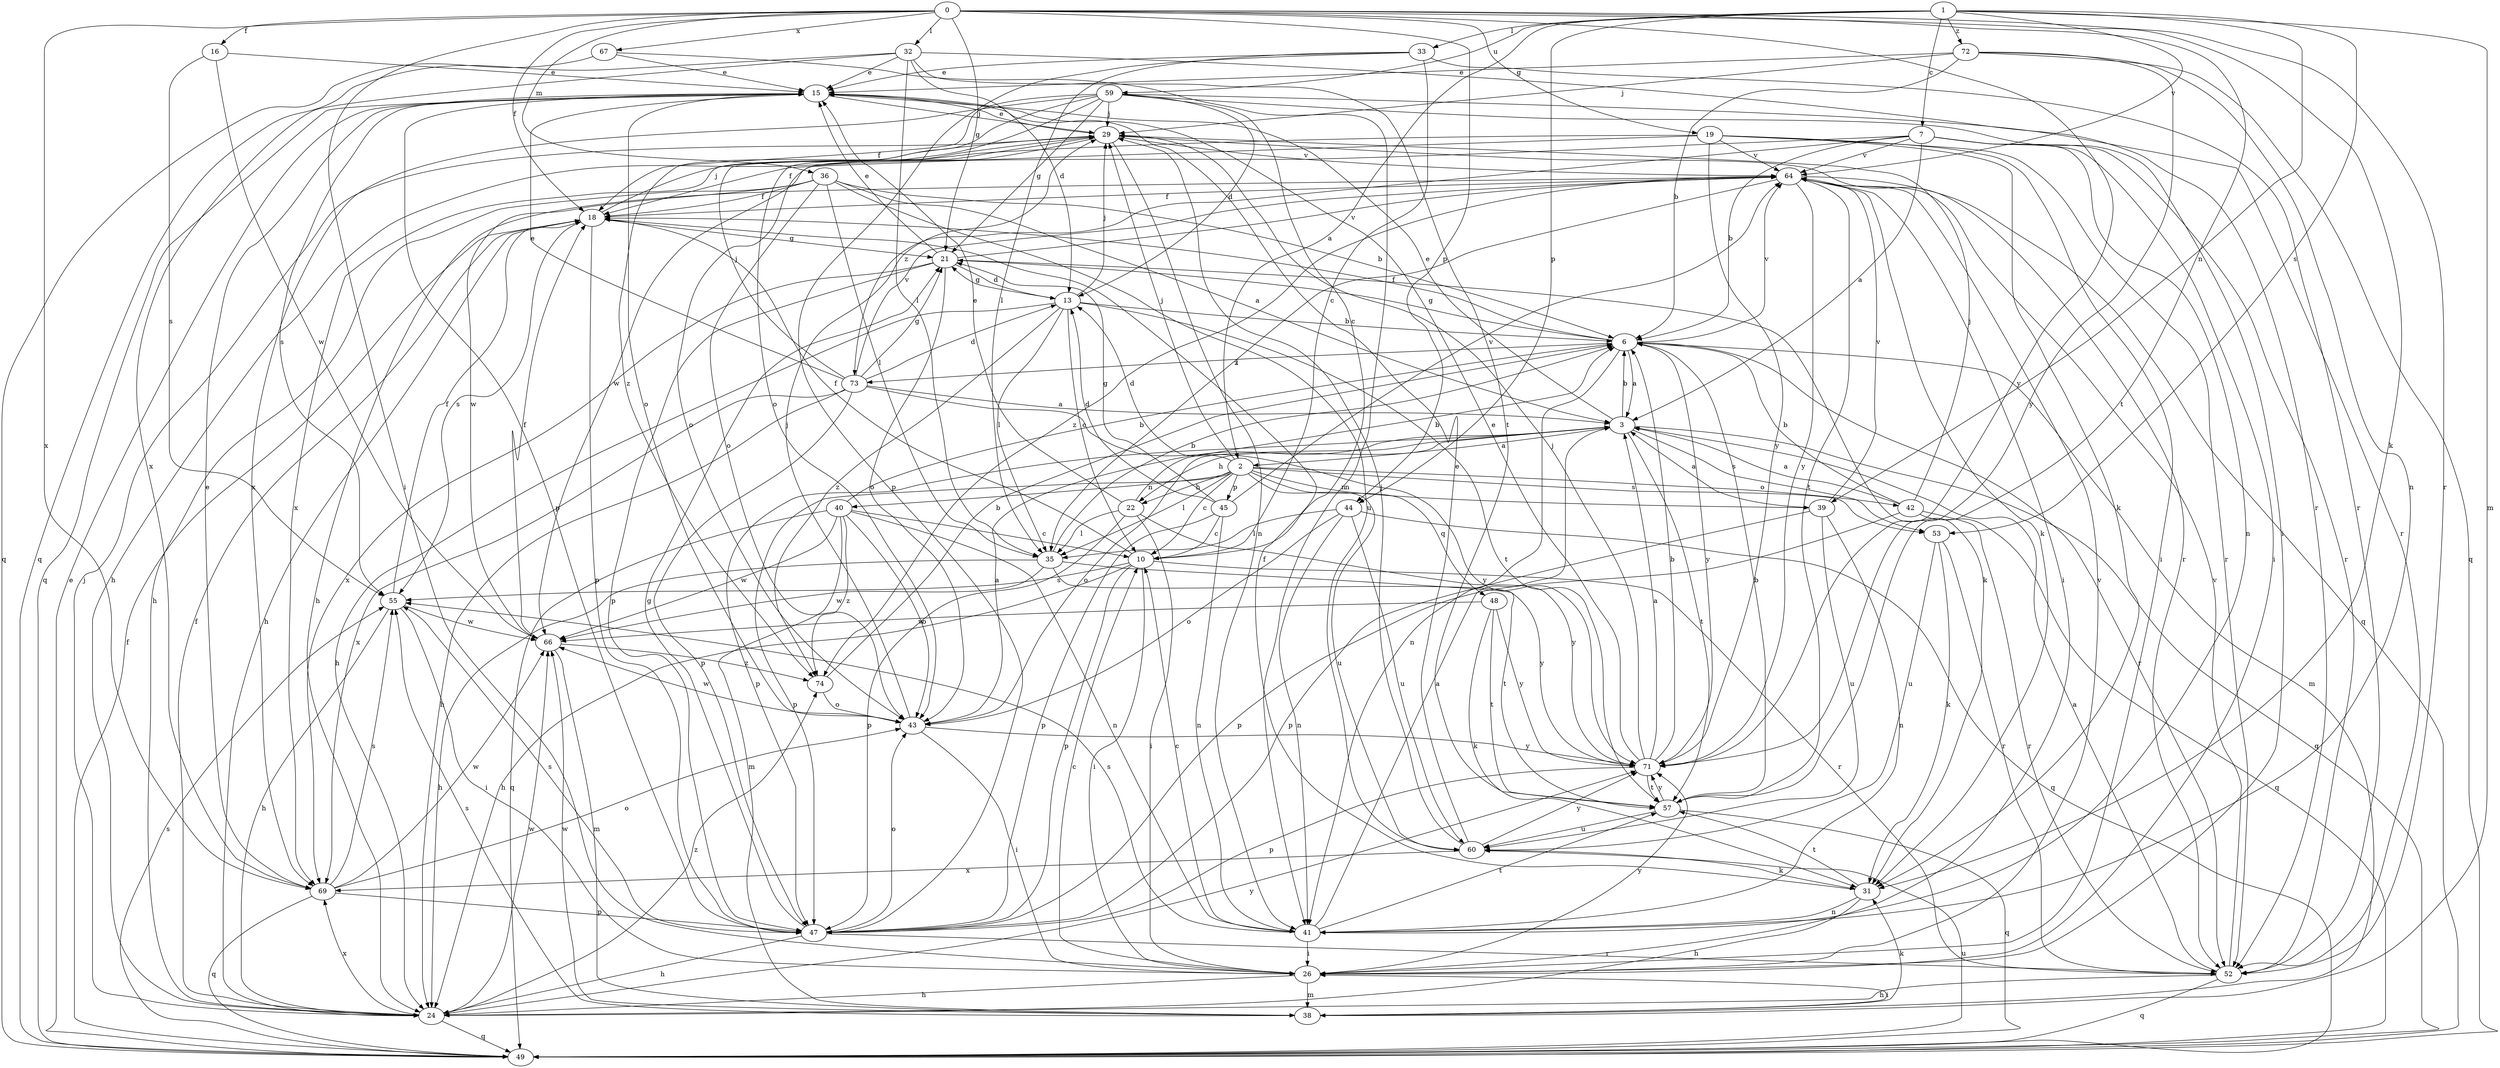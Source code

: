 strict digraph  {
0;
1;
2;
3;
6;
7;
10;
13;
15;
16;
18;
19;
21;
22;
24;
26;
29;
31;
32;
33;
35;
36;
38;
39;
40;
41;
42;
43;
44;
45;
47;
48;
49;
52;
53;
55;
57;
59;
60;
64;
66;
67;
69;
71;
72;
73;
74;
0 -> 16  [label=f];
0 -> 18  [label=f];
0 -> 19  [label=g];
0 -> 21  [label=g];
0 -> 26  [label=i];
0 -> 31  [label=k];
0 -> 32  [label=l];
0 -> 36  [label=m];
0 -> 44  [label=p];
0 -> 52  [label=r];
0 -> 57  [label=t];
0 -> 67  [label=x];
0 -> 69  [label=x];
0 -> 71  [label=y];
1 -> 2  [label=a];
1 -> 7  [label=c];
1 -> 33  [label=l];
1 -> 38  [label=m];
1 -> 39  [label=n];
1 -> 44  [label=p];
1 -> 53  [label=s];
1 -> 59  [label=u];
1 -> 64  [label=v];
1 -> 72  [label=z];
2 -> 10  [label=c];
2 -> 13  [label=d];
2 -> 22  [label=h];
2 -> 29  [label=j];
2 -> 35  [label=l];
2 -> 39  [label=n];
2 -> 40  [label=n];
2 -> 42  [label=o];
2 -> 45  [label=p];
2 -> 47  [label=p];
2 -> 48  [label=q];
2 -> 53  [label=s];
2 -> 60  [label=u];
3 -> 2  [label=a];
3 -> 6  [label=b];
3 -> 15  [label=e];
3 -> 22  [label=h];
3 -> 43  [label=o];
3 -> 47  [label=p];
3 -> 49  [label=q];
3 -> 53  [label=s];
3 -> 57  [label=t];
6 -> 3  [label=a];
6 -> 18  [label=f];
6 -> 21  [label=g];
6 -> 38  [label=m];
6 -> 41  [label=n];
6 -> 52  [label=r];
6 -> 64  [label=v];
6 -> 71  [label=y];
6 -> 73  [label=z];
7 -> 3  [label=a];
7 -> 6  [label=b];
7 -> 26  [label=i];
7 -> 41  [label=n];
7 -> 52  [label=r];
7 -> 64  [label=v];
7 -> 66  [label=w];
7 -> 73  [label=z];
10 -> 18  [label=f];
10 -> 24  [label=h];
10 -> 26  [label=i];
10 -> 47  [label=p];
10 -> 52  [label=r];
10 -> 55  [label=s];
13 -> 6  [label=b];
13 -> 10  [label=c];
13 -> 21  [label=g];
13 -> 24  [label=h];
13 -> 29  [label=j];
13 -> 35  [label=l];
13 -> 57  [label=t];
13 -> 74  [label=z];
15 -> 29  [label=j];
15 -> 43  [label=o];
15 -> 47  [label=p];
15 -> 49  [label=q];
15 -> 55  [label=s];
16 -> 15  [label=e];
16 -> 55  [label=s];
16 -> 66  [label=w];
18 -> 21  [label=g];
18 -> 24  [label=h];
18 -> 29  [label=j];
18 -> 47  [label=p];
18 -> 55  [label=s];
19 -> 18  [label=f];
19 -> 26  [label=i];
19 -> 31  [label=k];
19 -> 52  [label=r];
19 -> 64  [label=v];
19 -> 69  [label=x];
19 -> 71  [label=y];
21 -> 13  [label=d];
21 -> 15  [label=e];
21 -> 31  [label=k];
21 -> 43  [label=o];
21 -> 47  [label=p];
21 -> 64  [label=v];
21 -> 69  [label=x];
22 -> 6  [label=b];
22 -> 15  [label=e];
22 -> 26  [label=i];
22 -> 35  [label=l];
22 -> 47  [label=p];
22 -> 71  [label=y];
24 -> 18  [label=f];
24 -> 29  [label=j];
24 -> 49  [label=q];
24 -> 66  [label=w];
24 -> 69  [label=x];
24 -> 71  [label=y];
24 -> 74  [label=z];
26 -> 10  [label=c];
26 -> 24  [label=h];
26 -> 38  [label=m];
26 -> 64  [label=v];
26 -> 71  [label=y];
29 -> 15  [label=e];
29 -> 24  [label=h];
29 -> 41  [label=n];
29 -> 43  [label=o];
29 -> 52  [label=r];
29 -> 64  [label=v];
31 -> 18  [label=f];
31 -> 24  [label=h];
31 -> 41  [label=n];
31 -> 57  [label=t];
32 -> 13  [label=d];
32 -> 15  [label=e];
32 -> 35  [label=l];
32 -> 49  [label=q];
32 -> 52  [label=r];
32 -> 57  [label=t];
32 -> 69  [label=x];
33 -> 10  [label=c];
33 -> 15  [label=e];
33 -> 35  [label=l];
33 -> 47  [label=p];
33 -> 52  [label=r];
35 -> 6  [label=b];
35 -> 24  [label=h];
35 -> 57  [label=t];
35 -> 66  [label=w];
35 -> 71  [label=y];
36 -> 3  [label=a];
36 -> 6  [label=b];
36 -> 18  [label=f];
36 -> 24  [label=h];
36 -> 35  [label=l];
36 -> 43  [label=o];
36 -> 60  [label=u];
36 -> 66  [label=w];
38 -> 26  [label=i];
38 -> 31  [label=k];
38 -> 55  [label=s];
38 -> 66  [label=w];
39 -> 3  [label=a];
39 -> 41  [label=n];
39 -> 47  [label=p];
39 -> 60  [label=u];
39 -> 64  [label=v];
40 -> 6  [label=b];
40 -> 10  [label=c];
40 -> 38  [label=m];
40 -> 41  [label=n];
40 -> 43  [label=o];
40 -> 49  [label=q];
40 -> 66  [label=w];
40 -> 74  [label=z];
41 -> 3  [label=a];
41 -> 10  [label=c];
41 -> 26  [label=i];
41 -> 55  [label=s];
41 -> 57  [label=t];
42 -> 3  [label=a];
42 -> 6  [label=b];
42 -> 29  [label=j];
42 -> 47  [label=p];
42 -> 49  [label=q];
42 -> 52  [label=r];
43 -> 3  [label=a];
43 -> 26  [label=i];
43 -> 29  [label=j];
43 -> 66  [label=w];
43 -> 71  [label=y];
44 -> 35  [label=l];
44 -> 41  [label=n];
44 -> 43  [label=o];
44 -> 49  [label=q];
44 -> 60  [label=u];
45 -> 10  [label=c];
45 -> 13  [label=d];
45 -> 21  [label=g];
45 -> 41  [label=n];
45 -> 47  [label=p];
45 -> 64  [label=v];
47 -> 21  [label=g];
47 -> 24  [label=h];
47 -> 43  [label=o];
47 -> 52  [label=r];
47 -> 55  [label=s];
48 -> 31  [label=k];
48 -> 57  [label=t];
48 -> 66  [label=w];
48 -> 71  [label=y];
49 -> 15  [label=e];
49 -> 18  [label=f];
49 -> 55  [label=s];
49 -> 60  [label=u];
52 -> 3  [label=a];
52 -> 24  [label=h];
52 -> 49  [label=q];
52 -> 64  [label=v];
53 -> 31  [label=k];
53 -> 52  [label=r];
53 -> 60  [label=u];
55 -> 18  [label=f];
55 -> 24  [label=h];
55 -> 26  [label=i];
55 -> 66  [label=w];
57 -> 6  [label=b];
57 -> 49  [label=q];
57 -> 60  [label=u];
57 -> 71  [label=y];
59 -> 10  [label=c];
59 -> 13  [label=d];
59 -> 18  [label=f];
59 -> 21  [label=g];
59 -> 26  [label=i];
59 -> 29  [label=j];
59 -> 43  [label=o];
59 -> 52  [label=r];
59 -> 69  [label=x];
59 -> 74  [label=z];
60 -> 15  [label=e];
60 -> 29  [label=j];
60 -> 31  [label=k];
60 -> 69  [label=x];
60 -> 71  [label=y];
64 -> 18  [label=f];
64 -> 24  [label=h];
64 -> 26  [label=i];
64 -> 31  [label=k];
64 -> 35  [label=l];
64 -> 49  [label=q];
64 -> 57  [label=t];
64 -> 71  [label=y];
64 -> 74  [label=z];
66 -> 18  [label=f];
66 -> 38  [label=m];
66 -> 74  [label=z];
67 -> 15  [label=e];
67 -> 41  [label=n];
67 -> 49  [label=q];
69 -> 15  [label=e];
69 -> 43  [label=o];
69 -> 47  [label=p];
69 -> 49  [label=q];
69 -> 55  [label=s];
69 -> 66  [label=w];
71 -> 3  [label=a];
71 -> 6  [label=b];
71 -> 15  [label=e];
71 -> 29  [label=j];
71 -> 47  [label=p];
71 -> 57  [label=t];
72 -> 6  [label=b];
72 -> 15  [label=e];
72 -> 29  [label=j];
72 -> 41  [label=n];
72 -> 49  [label=q];
72 -> 71  [label=y];
73 -> 3  [label=a];
73 -> 13  [label=d];
73 -> 15  [label=e];
73 -> 21  [label=g];
73 -> 24  [label=h];
73 -> 29  [label=j];
73 -> 47  [label=p];
73 -> 64  [label=v];
73 -> 69  [label=x];
73 -> 71  [label=y];
74 -> 6  [label=b];
74 -> 43  [label=o];
}
